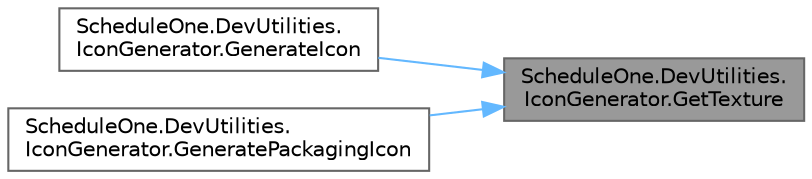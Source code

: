 digraph "ScheduleOne.DevUtilities.IconGenerator.GetTexture"
{
 // LATEX_PDF_SIZE
  bgcolor="transparent";
  edge [fontname=Helvetica,fontsize=10,labelfontname=Helvetica,labelfontsize=10];
  node [fontname=Helvetica,fontsize=10,shape=box,height=0.2,width=0.4];
  rankdir="RL";
  Node1 [id="Node000001",label="ScheduleOne.DevUtilities.\lIconGenerator.GetTexture",height=0.2,width=0.4,color="gray40", fillcolor="grey60", style="filled", fontcolor="black",tooltip=" "];
  Node1 -> Node2 [id="edge1_Node000001_Node000002",dir="back",color="steelblue1",style="solid",tooltip=" "];
  Node2 [id="Node000002",label="ScheduleOne.DevUtilities.\lIconGenerator.GenerateIcon",height=0.2,width=0.4,color="grey40", fillcolor="white", style="filled",URL="$class_schedule_one_1_1_dev_utilities_1_1_icon_generator.html#aa4d4cf1525b5f44cc3076724e4aefd29",tooltip=" "];
  Node1 -> Node3 [id="edge2_Node000001_Node000003",dir="back",color="steelblue1",style="solid",tooltip=" "];
  Node3 [id="Node000003",label="ScheduleOne.DevUtilities.\lIconGenerator.GeneratePackagingIcon",height=0.2,width=0.4,color="grey40", fillcolor="white", style="filled",URL="$class_schedule_one_1_1_dev_utilities_1_1_icon_generator.html#a92a6a3f6c4f5a2ea628a6b4890892c4b",tooltip=" "];
}
